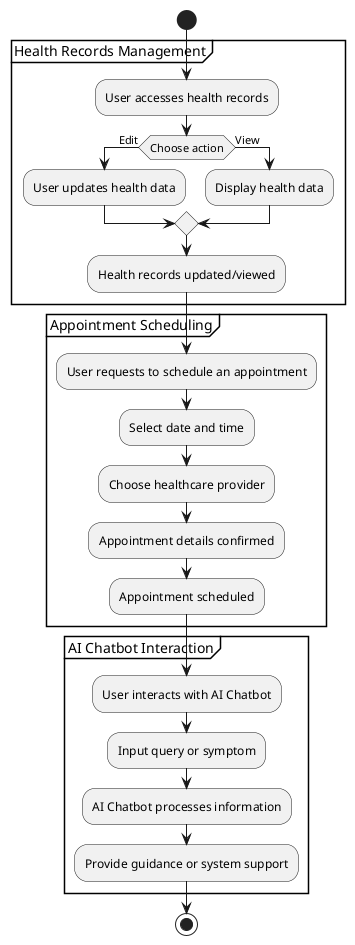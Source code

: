 @startuml
start

partition "Health Records Management" {
    :User accesses health records;
    if (Choose action) then (Edit)
        :User updates health data;
    else (View)
        :Display health data;
    endif
    :Health records updated/viewed;
}

partition "Appointment Scheduling" {
    :User requests to schedule an appointment;
    :Select date and time;
    :Choose healthcare provider;
    :Appointment details confirmed;
    :Appointment scheduled;
}

partition "AI Chatbot Interaction" {
    :User interacts with AI Chatbot;
    :Input query or symptom;
    :AI Chatbot processes information;
    :Provide guidance or system support;
}


stop
@enduml

